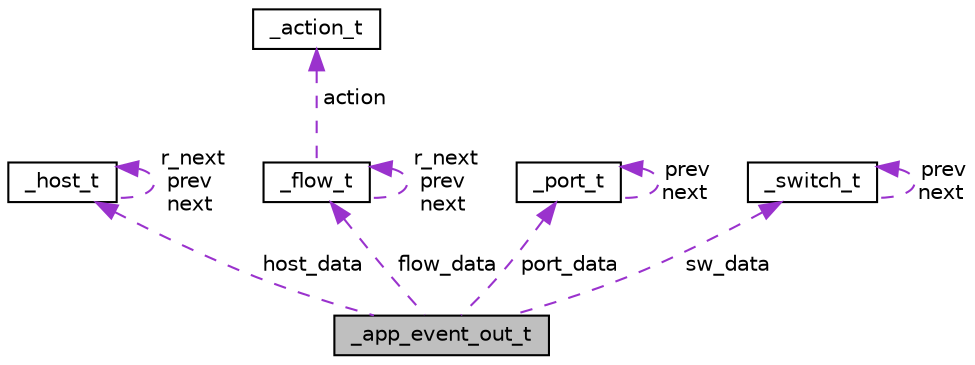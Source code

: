 digraph "_app_event_out_t"
{
  edge [fontname="Helvetica",fontsize="10",labelfontname="Helvetica",labelfontsize="10"];
  node [fontname="Helvetica",fontsize="10",shape=record];
  Node1 [label="_app_event_out_t",height=0.2,width=0.4,color="black", fillcolor="grey75", style="filled", fontcolor="black"];
  Node2 -> Node1 [dir="back",color="darkorchid3",fontsize="10",style="dashed",label=" host_data" ,fontname="Helvetica"];
  Node2 [label="_host_t",height=0.2,width=0.4,color="black", fillcolor="white", style="filled",URL="$struct__host__t.html",tooltip="The structure of a host. "];
  Node2 -> Node2 [dir="back",color="darkorchid3",fontsize="10",style="dashed",label=" r_next\nprev\nnext" ,fontname="Helvetica"];
  Node3 -> Node1 [dir="back",color="darkorchid3",fontsize="10",style="dashed",label=" flow_data" ,fontname="Helvetica"];
  Node3 [label="_flow_t",height=0.2,width=0.4,color="black", fillcolor="white", style="filled",URL="$struct__flow__t.html",tooltip="The structure of a flow. "];
  Node4 -> Node3 [dir="back",color="darkorchid3",fontsize="10",style="dashed",label=" action" ,fontname="Helvetica"];
  Node4 [label="_action_t",height=0.2,width=0.4,color="black", fillcolor="white", style="filled",URL="$struct__action__t.html",tooltip="The structure of an action. "];
  Node3 -> Node3 [dir="back",color="darkorchid3",fontsize="10",style="dashed",label=" r_next\nprev\nnext" ,fontname="Helvetica"];
  Node5 -> Node1 [dir="back",color="darkorchid3",fontsize="10",style="dashed",label=" port_data" ,fontname="Helvetica"];
  Node5 [label="_port_t",height=0.2,width=0.4,color="black", fillcolor="white", style="filled",URL="$struct__port__t.html",tooltip="The structure of a port. "];
  Node5 -> Node5 [dir="back",color="darkorchid3",fontsize="10",style="dashed",label=" prev\nnext" ,fontname="Helvetica"];
  Node6 -> Node1 [dir="back",color="darkorchid3",fontsize="10",style="dashed",label=" sw_data" ,fontname="Helvetica"];
  Node6 [label="_switch_t",height=0.2,width=0.4,color="black", fillcolor="white", style="filled",URL="$struct__switch__t.html",tooltip="The structure of a switch. "];
  Node6 -> Node6 [dir="back",color="darkorchid3",fontsize="10",style="dashed",label=" prev\nnext" ,fontname="Helvetica"];
}
